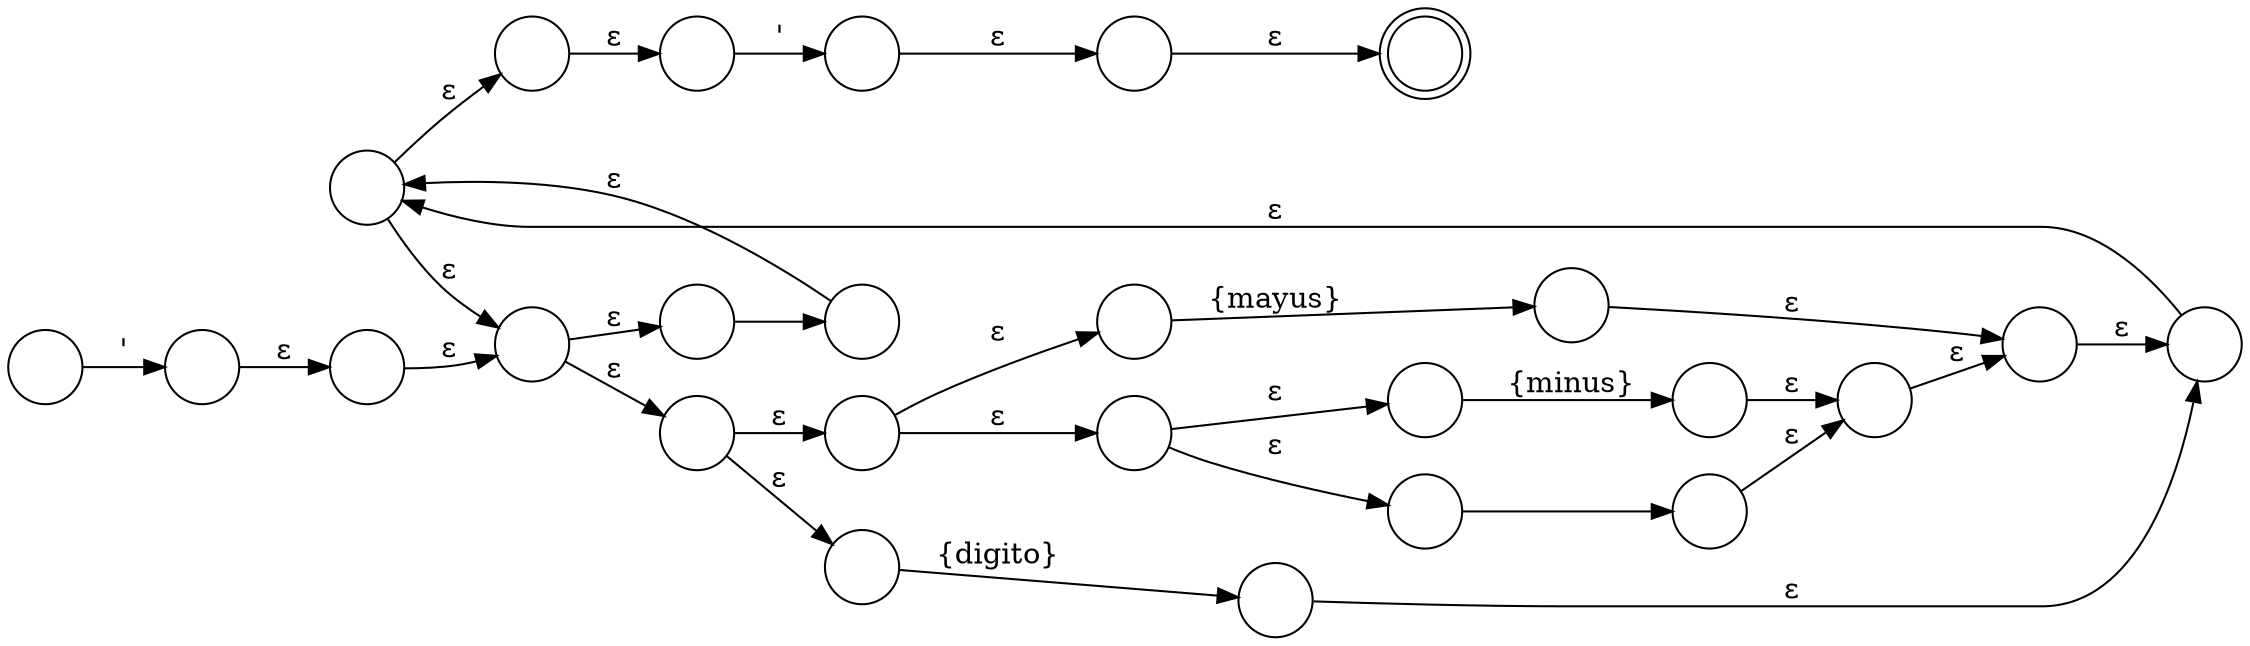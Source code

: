digraph G{
rankdir=LR
node[shape=circle]
size="15"
82[label=""]83[label=""]82 -> 83 [label=ε]
83[shape = doublecircle];
84[label=""]85[label=""]84 -> 85 [label="\'"]
86[label=""]87[label=""]86 -> 87 [label=" "]
88[label=""]89[label=""]88 -> 89 [label="\{digito\}"]
90[label=""]91[label=""]90 -> 91 [label="\{mayus\}"]
92[label=""]93[label=""]92 -> 93 [label="\{minus\}"]
94[label=""]95[label=""]94 -> 95 [label="\n"]
96[label=""]97[label=""]96 -> 94 [label=ε]
96 -> 92 [label=ε]
95 -> 97 [label=ε]
93 -> 97 [label=ε]
98[label=""]99[label=""]98 -> 96 [label=ε]
98 -> 90 [label=ε]
97 -> 99 [label=ε]
91 -> 99 [label=ε]
100[label=""]101[label=""]100 -> 98 [label=ε]
100 -> 88 [label=ε]
99 -> 101 [label=ε]
89 -> 101 [label=ε]
102[label=""]103[label=""]102 -> 100 [label=ε]
102 -> 86 [label=ε]
101 -> 103 [label=ε]
87 -> 103 [label=ε]
104[label=""]105[label=""]103 -> 105 [label=ε]
104 -> 102 [label=ε]
103 -> 102 [label=ε]
105 -> 84 [label=ε]
106[label=""]107[label=""]106 -> 107 [label="\'"]
107 -> 104 [label=ε]
85 -> 82 [label=ε]

}

